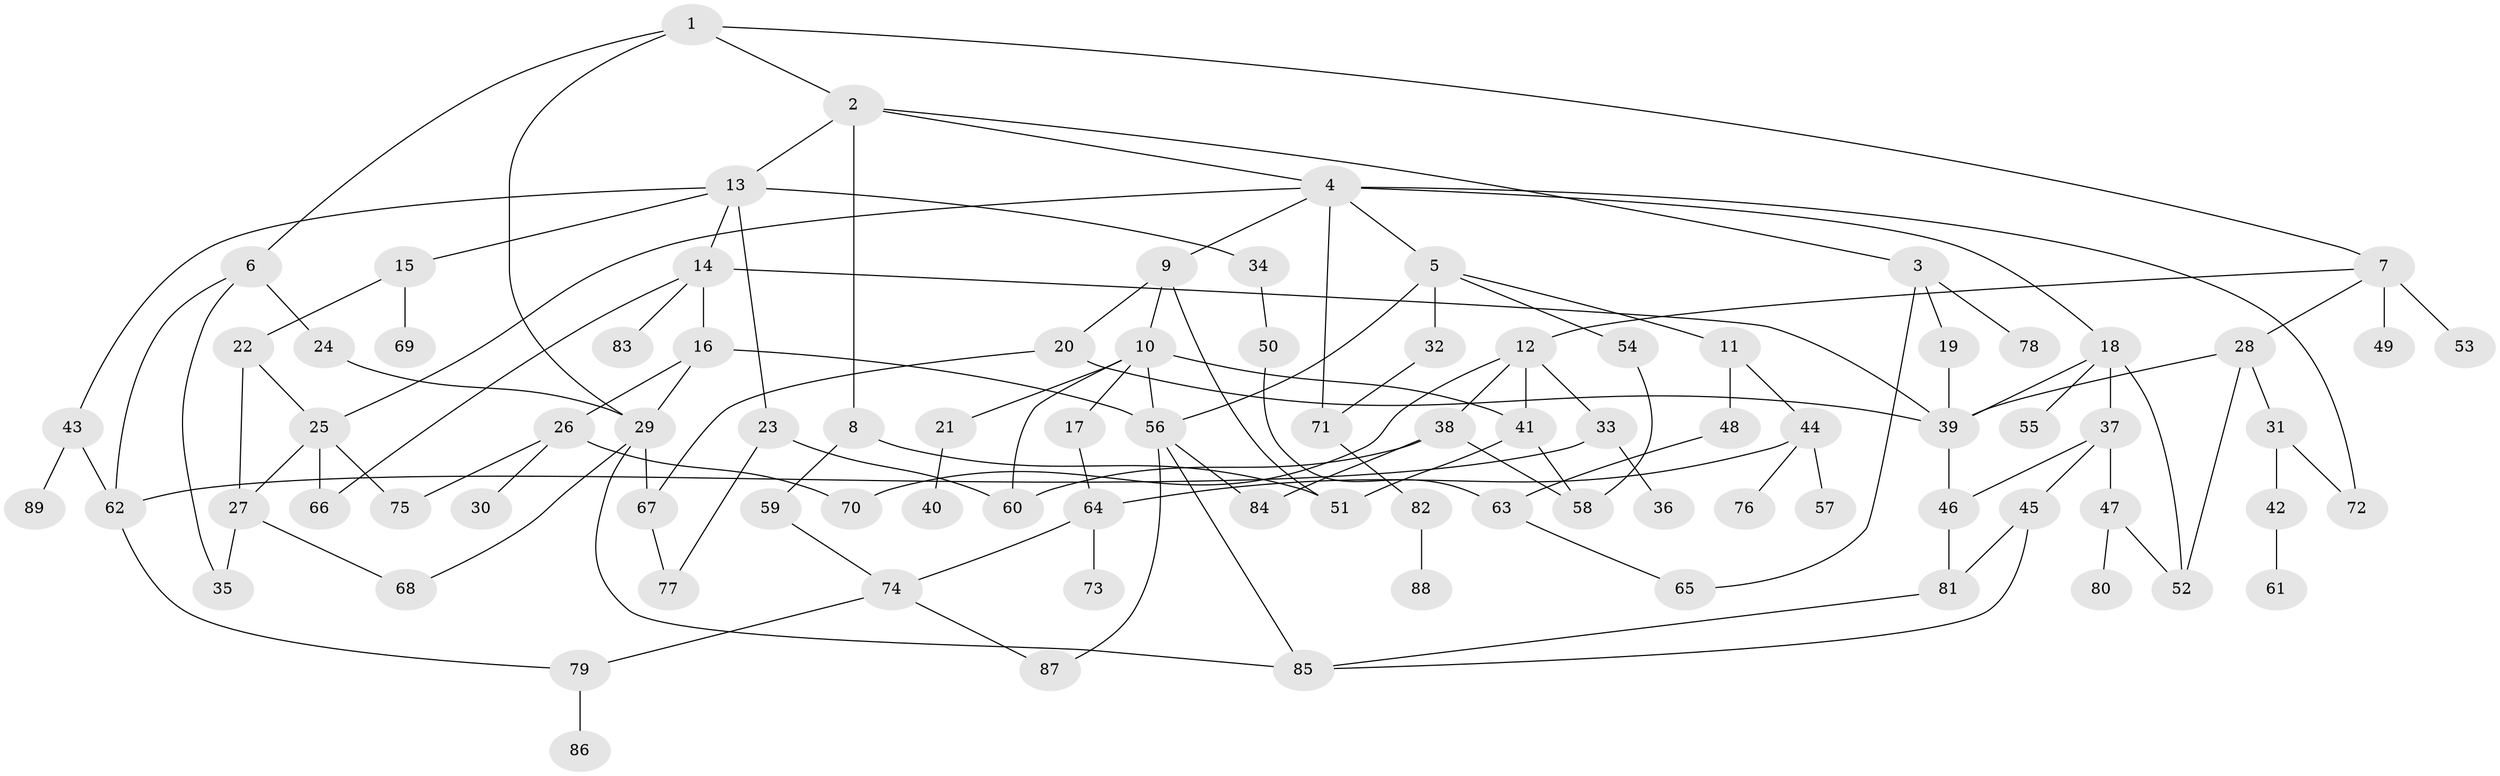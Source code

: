 // coarse degree distribution, {7: 0.03636363636363636, 3: 0.16363636363636364, 9: 0.01818181818181818, 6: 0.09090909090909091, 4: 0.18181818181818182, 8: 0.03636363636363636, 2: 0.18181818181818182, 1: 0.21818181818181817, 5: 0.07272727272727272}
// Generated by graph-tools (version 1.1) at 2025/51/02/27/25 19:51:40]
// undirected, 89 vertices, 130 edges
graph export_dot {
graph [start="1"]
  node [color=gray90,style=filled];
  1;
  2;
  3;
  4;
  5;
  6;
  7;
  8;
  9;
  10;
  11;
  12;
  13;
  14;
  15;
  16;
  17;
  18;
  19;
  20;
  21;
  22;
  23;
  24;
  25;
  26;
  27;
  28;
  29;
  30;
  31;
  32;
  33;
  34;
  35;
  36;
  37;
  38;
  39;
  40;
  41;
  42;
  43;
  44;
  45;
  46;
  47;
  48;
  49;
  50;
  51;
  52;
  53;
  54;
  55;
  56;
  57;
  58;
  59;
  60;
  61;
  62;
  63;
  64;
  65;
  66;
  67;
  68;
  69;
  70;
  71;
  72;
  73;
  74;
  75;
  76;
  77;
  78;
  79;
  80;
  81;
  82;
  83;
  84;
  85;
  86;
  87;
  88;
  89;
  1 -- 2;
  1 -- 6;
  1 -- 7;
  1 -- 29;
  2 -- 3;
  2 -- 4;
  2 -- 8;
  2 -- 13;
  3 -- 19;
  3 -- 78;
  3 -- 65;
  4 -- 5;
  4 -- 9;
  4 -- 18;
  4 -- 25;
  4 -- 72;
  4 -- 71;
  5 -- 11;
  5 -- 32;
  5 -- 54;
  5 -- 56;
  6 -- 24;
  6 -- 35;
  6 -- 62;
  7 -- 12;
  7 -- 28;
  7 -- 49;
  7 -- 53;
  8 -- 59;
  8 -- 51;
  9 -- 10;
  9 -- 20;
  9 -- 51;
  10 -- 17;
  10 -- 21;
  10 -- 60;
  10 -- 41;
  10 -- 56;
  11 -- 44;
  11 -- 48;
  12 -- 33;
  12 -- 38;
  12 -- 41;
  12 -- 70;
  13 -- 14;
  13 -- 15;
  13 -- 23;
  13 -- 34;
  13 -- 43;
  14 -- 16;
  14 -- 66;
  14 -- 83;
  14 -- 39;
  15 -- 22;
  15 -- 69;
  16 -- 26;
  16 -- 56;
  16 -- 29;
  17 -- 64;
  18 -- 37;
  18 -- 55;
  18 -- 52;
  18 -- 39;
  19 -- 39;
  20 -- 39;
  20 -- 67;
  21 -- 40;
  22 -- 25;
  22 -- 27;
  23 -- 77;
  23 -- 60;
  24 -- 29;
  25 -- 27;
  25 -- 75;
  25 -- 66;
  26 -- 30;
  26 -- 70;
  26 -- 75;
  27 -- 68;
  27 -- 35;
  28 -- 31;
  28 -- 39;
  28 -- 52;
  29 -- 67;
  29 -- 68;
  29 -- 85;
  31 -- 42;
  31 -- 72;
  32 -- 71;
  33 -- 36;
  33 -- 62;
  34 -- 50;
  37 -- 45;
  37 -- 46;
  37 -- 47;
  38 -- 58;
  38 -- 60;
  38 -- 84;
  39 -- 46;
  41 -- 58;
  41 -- 51;
  42 -- 61;
  43 -- 62;
  43 -- 89;
  44 -- 57;
  44 -- 64;
  44 -- 76;
  45 -- 81;
  45 -- 85;
  46 -- 81;
  47 -- 80;
  47 -- 52;
  48 -- 63;
  50 -- 63;
  54 -- 58;
  56 -- 84;
  56 -- 85;
  56 -- 87;
  59 -- 74;
  62 -- 79;
  63 -- 65;
  64 -- 73;
  64 -- 74;
  67 -- 77;
  71 -- 82;
  74 -- 79;
  74 -- 87;
  79 -- 86;
  81 -- 85;
  82 -- 88;
}
